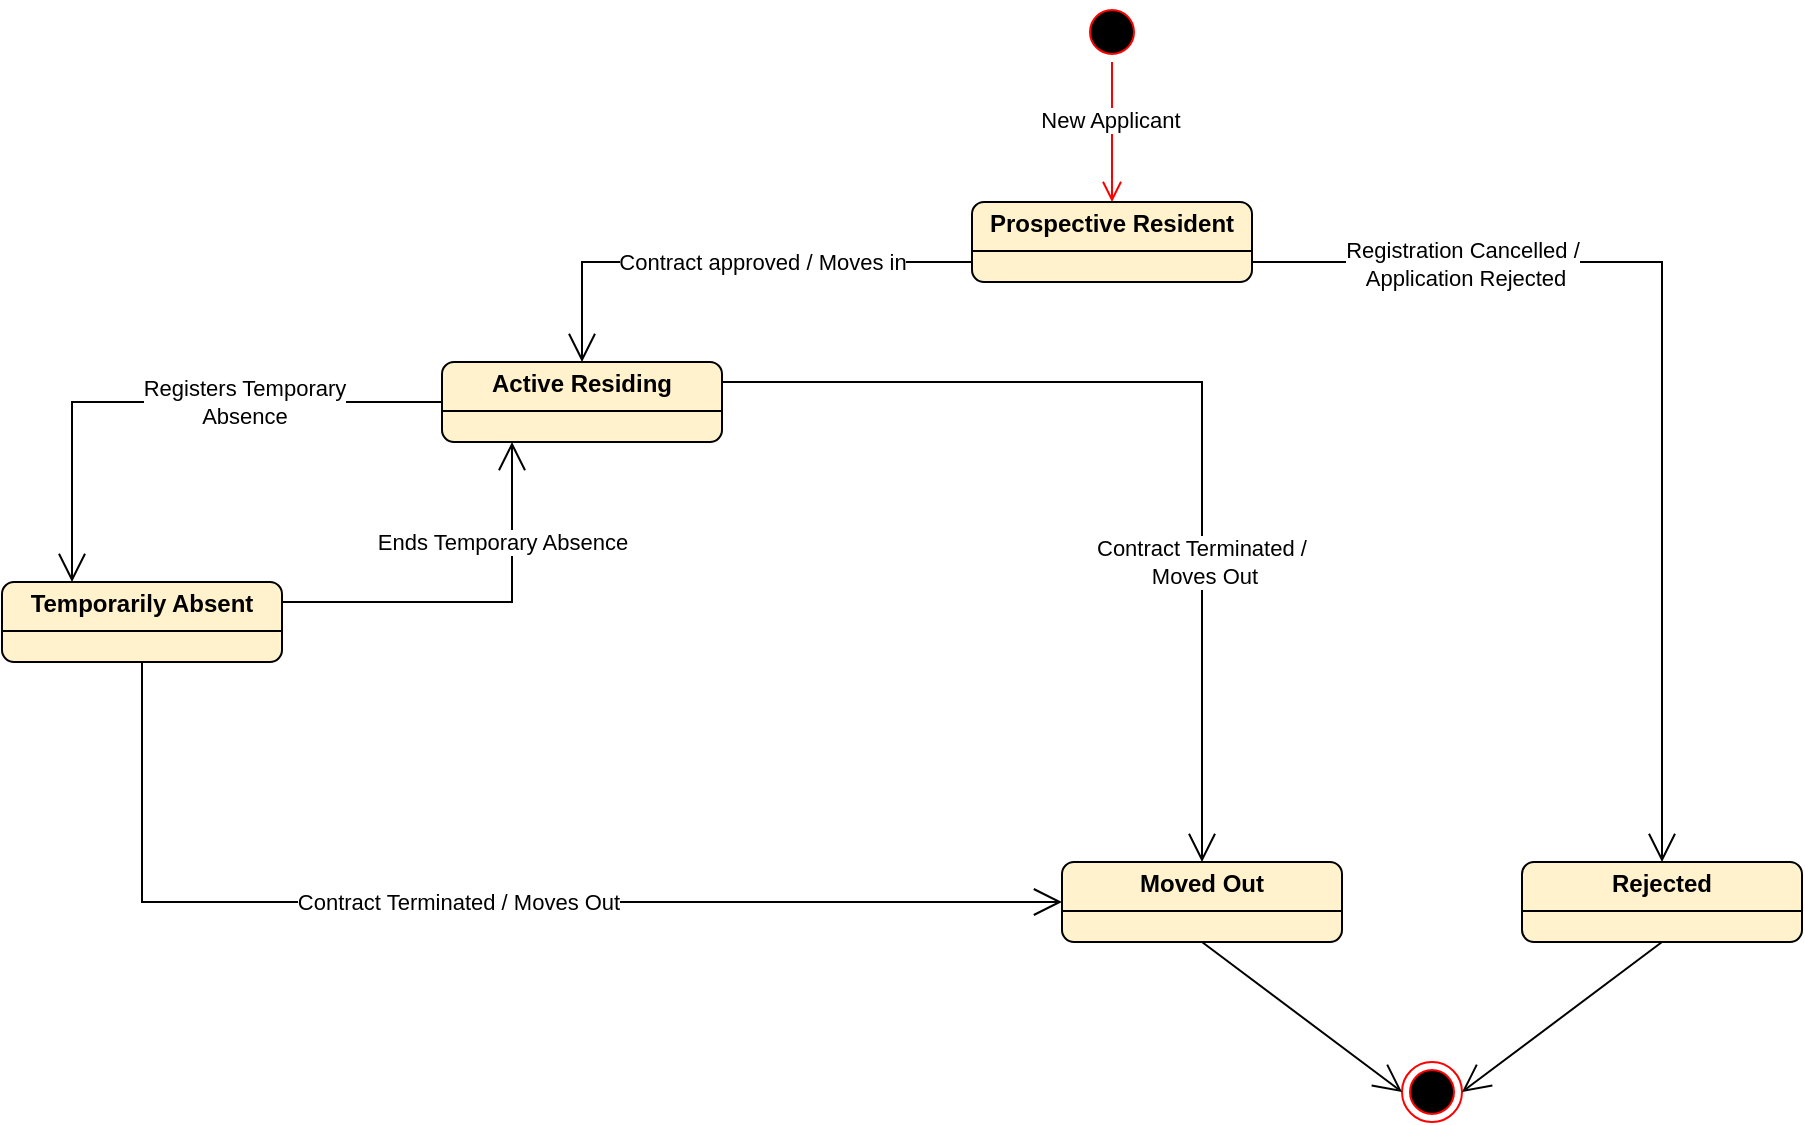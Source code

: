 <mxfile version="27.1.3">
  <diagram name="Trang-1" id="gt23MECRmC9eGhrMP80W">
    <mxGraphModel dx="1815" dy="562" grid="1" gridSize="10" guides="1" tooltips="1" connect="1" arrows="1" fold="1" page="1" pageScale="1" pageWidth="827" pageHeight="1169" math="0" shadow="0">
      <root>
        <mxCell id="0" />
        <mxCell id="1" parent="0" />
        <mxCell id="2EM5L-1oZQc2lYcwiExf-1" value="" style="ellipse;html=1;shape=startState;fillColor=#000000;strokeColor=#ff0000;" parent="1" vertex="1">
          <mxGeometry x="-30" y="80" width="30" height="30" as="geometry" />
        </mxCell>
        <mxCell id="2EM5L-1oZQc2lYcwiExf-2" value="" style="edgeStyle=orthogonalEdgeStyle;html=1;verticalAlign=bottom;endArrow=open;endSize=8;strokeColor=#ff0000;rounded=0;entryX=0.5;entryY=0;entryDx=0;entryDy=0;" parent="1" source="2EM5L-1oZQc2lYcwiExf-1" target="2EM5L-1oZQc2lYcwiExf-7" edge="1">
          <mxGeometry relative="1" as="geometry">
            <mxPoint x="-15" y="190" as="targetPoint" />
          </mxGeometry>
        </mxCell>
        <mxCell id="2EM5L-1oZQc2lYcwiExf-5" value="New Applicant" style="edgeLabel;html=1;align=center;verticalAlign=middle;resizable=0;points=[];" parent="2EM5L-1oZQc2lYcwiExf-2" vertex="1" connectable="0">
          <mxGeometry x="-0.187" y="-1" relative="1" as="geometry">
            <mxPoint as="offset" />
          </mxGeometry>
        </mxCell>
        <mxCell id="2EM5L-1oZQc2lYcwiExf-7" value="&lt;p style=&quot;margin:0px;margin-top:4px;text-align:center;&quot;&gt;&lt;b&gt;Prospective Resident&lt;/b&gt;&lt;/p&gt;&lt;hr size=&quot;1&quot; style=&quot;border-style:solid;&quot;&gt;&lt;div style=&quot;height:2px;&quot;&gt;&lt;/div&gt;" style="verticalAlign=top;align=left;overflow=fill;html=1;whiteSpace=wrap;rounded=1;fillColor=#fff2cc;strokeColor=light-dark(#000000, #6d5100);" parent="1" vertex="1">
          <mxGeometry x="-85" y="180" width="140" height="40" as="geometry" />
        </mxCell>
        <mxCell id="2EM5L-1oZQc2lYcwiExf-9" value="&lt;p style=&quot;margin:0px;margin-top:4px;text-align:center;&quot;&gt;&lt;b&gt;Active Residing&lt;/b&gt;&lt;/p&gt;&lt;hr size=&quot;1&quot; style=&quot;border-style:solid;&quot;&gt;&lt;div style=&quot;height:2px;&quot;&gt;&lt;/div&gt;" style="verticalAlign=top;align=left;overflow=fill;html=1;whiteSpace=wrap;rounded=1;fillColor=#fff2cc;strokeColor=light-dark(#000000, #6d5100);" parent="1" vertex="1">
          <mxGeometry x="-350" y="260" width="140" height="40" as="geometry" />
        </mxCell>
        <mxCell id="2EM5L-1oZQc2lYcwiExf-10" value="&lt;p style=&quot;margin:0px;margin-top:4px;text-align:center;&quot;&gt;&lt;b&gt;Temporarily Absent&lt;/b&gt;&lt;/p&gt;&lt;hr size=&quot;1&quot; style=&quot;border-style:solid;&quot;&gt;&lt;div style=&quot;height:2px;&quot;&gt;&lt;/div&gt;" style="verticalAlign=top;align=left;overflow=fill;html=1;whiteSpace=wrap;rounded=1;fillColor=#fff2cc;strokeColor=light-dark(#000000, #6d5100);" parent="1" vertex="1">
          <mxGeometry x="-570" y="370" width="140" height="40" as="geometry" />
        </mxCell>
        <mxCell id="2EM5L-1oZQc2lYcwiExf-12" value="&lt;p style=&quot;margin:0px;margin-top:4px;text-align:center;&quot;&gt;&lt;b&gt;Moved Out&lt;/b&gt;&lt;/p&gt;&lt;hr size=&quot;1&quot; style=&quot;border-style:solid;&quot;&gt;&lt;div style=&quot;height:2px;&quot;&gt;&lt;/div&gt;" style="verticalAlign=top;align=left;overflow=fill;html=1;whiteSpace=wrap;rounded=1;fillColor=#fff2cc;strokeColor=light-dark(#000000, #6d5100);" parent="1" vertex="1">
          <mxGeometry x="-40" y="510" width="140" height="40" as="geometry" />
        </mxCell>
        <mxCell id="2EM5L-1oZQc2lYcwiExf-13" value="&lt;p style=&quot;margin:0px;margin-top:4px;text-align:center;&quot;&gt;&lt;b&gt;Rejected&lt;/b&gt;&lt;/p&gt;&lt;hr size=&quot;1&quot; style=&quot;border-style:solid;&quot;&gt;&lt;div style=&quot;height:2px;&quot;&gt;&lt;/div&gt;" style="verticalAlign=top;align=left;overflow=fill;html=1;whiteSpace=wrap;rounded=1;fillColor=#fff2cc;strokeColor=light-dark(#000000, #6d5100);" parent="1" vertex="1">
          <mxGeometry x="190" y="510" width="140" height="40" as="geometry" />
        </mxCell>
        <mxCell id="2EM5L-1oZQc2lYcwiExf-14" value="" style="endArrow=open;endFill=1;endSize=12;html=1;rounded=0;exitX=0;exitY=0.75;exitDx=0;exitDy=0;entryX=0.5;entryY=0;entryDx=0;entryDy=0;" parent="1" source="2EM5L-1oZQc2lYcwiExf-7" target="2EM5L-1oZQc2lYcwiExf-9" edge="1">
          <mxGeometry width="160" relative="1" as="geometry">
            <mxPoint x="-70" y="300" as="sourcePoint" />
            <mxPoint x="90" y="300" as="targetPoint" />
            <Array as="points">
              <mxPoint x="-280" y="210" />
            </Array>
          </mxGeometry>
        </mxCell>
        <mxCell id="2EM5L-1oZQc2lYcwiExf-15" value="Contract approved / Moves in" style="edgeLabel;html=1;align=center;verticalAlign=middle;resizable=0;points=[];" parent="2EM5L-1oZQc2lYcwiExf-14" vertex="1" connectable="0">
          <mxGeometry x="-0.028" y="3" relative="1" as="geometry">
            <mxPoint x="14" y="-3" as="offset" />
          </mxGeometry>
        </mxCell>
        <mxCell id="2EM5L-1oZQc2lYcwiExf-16" value="" style="endArrow=open;endFill=1;endSize=12;html=1;rounded=0;exitX=1;exitY=0.75;exitDx=0;exitDy=0;" parent="1" source="2EM5L-1oZQc2lYcwiExf-7" target="2EM5L-1oZQc2lYcwiExf-13" edge="1">
          <mxGeometry width="160" relative="1" as="geometry">
            <mxPoint x="315" y="250" as="sourcePoint" />
            <mxPoint x="120" y="300" as="targetPoint" />
            <Array as="points">
              <mxPoint x="260" y="210" />
            </Array>
          </mxGeometry>
        </mxCell>
        <mxCell id="2EM5L-1oZQc2lYcwiExf-17" value="Registration Cancelled /&lt;div&gt;&amp;nbsp;Application Rejected&lt;/div&gt;" style="edgeLabel;html=1;align=center;verticalAlign=middle;resizable=0;points=[];" parent="2EM5L-1oZQc2lYcwiExf-16" vertex="1" connectable="0">
          <mxGeometry x="-0.028" y="3" relative="1" as="geometry">
            <mxPoint x="-103" y="-40" as="offset" />
          </mxGeometry>
        </mxCell>
        <mxCell id="2EM5L-1oZQc2lYcwiExf-20" value="" style="endArrow=open;endFill=1;endSize=12;html=1;rounded=0;exitX=1;exitY=0.25;exitDx=0;exitDy=0;entryX=0.5;entryY=0;entryDx=0;entryDy=0;" parent="1" source="2EM5L-1oZQc2lYcwiExf-9" target="2EM5L-1oZQc2lYcwiExf-12" edge="1">
          <mxGeometry width="160" relative="1" as="geometry">
            <mxPoint x="-120" y="290" as="sourcePoint" />
            <mxPoint x="109" y="590" as="targetPoint" />
            <Array as="points">
              <mxPoint x="30" y="270" />
            </Array>
          </mxGeometry>
        </mxCell>
        <mxCell id="2EM5L-1oZQc2lYcwiExf-21" value="Contract Terminated /&amp;nbsp;&lt;div&gt;Moves Out&lt;/div&gt;" style="edgeLabel;html=1;align=center;verticalAlign=middle;resizable=0;points=[];" parent="2EM5L-1oZQc2lYcwiExf-20" vertex="1" connectable="0">
          <mxGeometry x="-0.028" y="3" relative="1" as="geometry">
            <mxPoint x="7" y="93" as="offset" />
          </mxGeometry>
        </mxCell>
        <mxCell id="2EM5L-1oZQc2lYcwiExf-24" value="" style="endArrow=open;endFill=1;endSize=12;html=1;rounded=0;exitX=0.5;exitY=1;exitDx=0;exitDy=0;entryX=0;entryY=0.5;entryDx=0;entryDy=0;" parent="1" source="2EM5L-1oZQc2lYcwiExf-10" target="2EM5L-1oZQc2lYcwiExf-12" edge="1">
          <mxGeometry width="160" relative="1" as="geometry">
            <mxPoint x="-155" y="410" as="sourcePoint" />
            <mxPoint x="-60" y="490" as="targetPoint" />
            <Array as="points">
              <mxPoint x="-500" y="530" />
            </Array>
          </mxGeometry>
        </mxCell>
        <mxCell id="2EM5L-1oZQc2lYcwiExf-25" value="Contract Terminated / Moves Out" style="edgeLabel;html=1;align=center;verticalAlign=middle;resizable=0;points=[];" parent="2EM5L-1oZQc2lYcwiExf-24" vertex="1" connectable="0">
          <mxGeometry x="-0.028" y="3" relative="1" as="geometry">
            <mxPoint x="-4" y="3" as="offset" />
          </mxGeometry>
        </mxCell>
        <mxCell id="2EM5L-1oZQc2lYcwiExf-26" value="" style="ellipse;html=1;shape=endState;fillColor=#000000;strokeColor=#ff0000;" parent="1" vertex="1">
          <mxGeometry x="130" y="610" width="30" height="30" as="geometry" />
        </mxCell>
        <mxCell id="2EM5L-1oZQc2lYcwiExf-27" value="" style="endArrow=open;endFill=1;endSize=12;html=1;rounded=0;exitX=0.5;exitY=1;exitDx=0;exitDy=0;entryX=0;entryY=0.5;entryDx=0;entryDy=0;" parent="1" source="2EM5L-1oZQc2lYcwiExf-12" target="2EM5L-1oZQc2lYcwiExf-26" edge="1">
          <mxGeometry width="160" relative="1" as="geometry">
            <mxPoint x="30" y="560" as="sourcePoint" />
            <mxPoint x="145" y="660" as="targetPoint" />
            <Array as="points" />
          </mxGeometry>
        </mxCell>
        <mxCell id="2EM5L-1oZQc2lYcwiExf-29" value="" style="endArrow=open;endFill=1;endSize=12;html=1;rounded=0;exitX=0.5;exitY=1;exitDx=0;exitDy=0;entryX=1;entryY=0.5;entryDx=0;entryDy=0;" parent="1" source="2EM5L-1oZQc2lYcwiExf-13" target="2EM5L-1oZQc2lYcwiExf-26" edge="1">
          <mxGeometry width="160" relative="1" as="geometry">
            <mxPoint x="250" y="565" as="sourcePoint" />
            <mxPoint x="350" y="640" as="targetPoint" />
            <Array as="points" />
          </mxGeometry>
        </mxCell>
        <mxCell id="2EM5L-1oZQc2lYcwiExf-30" value="" style="endArrow=open;endFill=1;endSize=12;html=1;rounded=0;exitX=0;exitY=0.5;exitDx=0;exitDy=0;entryX=0.25;entryY=0;entryDx=0;entryDy=0;" parent="1" source="2EM5L-1oZQc2lYcwiExf-9" target="2EM5L-1oZQc2lYcwiExf-10" edge="1">
          <mxGeometry width="160" relative="1" as="geometry">
            <mxPoint x="-520" y="230" as="sourcePoint" />
            <mxPoint x="-430" y="300" as="targetPoint" />
            <Array as="points">
              <mxPoint x="-535" y="280" />
            </Array>
          </mxGeometry>
        </mxCell>
        <mxCell id="2EM5L-1oZQc2lYcwiExf-31" value="Registers Temporary&lt;div&gt;Absence&lt;/div&gt;" style="edgeLabel;html=1;align=center;verticalAlign=middle;resizable=0;points=[];" parent="2EM5L-1oZQc2lYcwiExf-30" vertex="1" connectable="0">
          <mxGeometry x="-0.028" y="3" relative="1" as="geometry">
            <mxPoint x="34" y="-3" as="offset" />
          </mxGeometry>
        </mxCell>
        <mxCell id="2EM5L-1oZQc2lYcwiExf-32" value="" style="endArrow=open;endFill=1;endSize=12;html=1;rounded=0;exitX=1;exitY=0.25;exitDx=0;exitDy=0;entryX=0.25;entryY=1;entryDx=0;entryDy=0;" parent="1" source="2EM5L-1oZQc2lYcwiExf-10" target="2EM5L-1oZQc2lYcwiExf-9" edge="1">
          <mxGeometry width="160" relative="1" as="geometry">
            <mxPoint x="-275" y="390" as="sourcePoint" />
            <mxPoint x="-400" y="310" as="targetPoint" />
            <Array as="points">
              <mxPoint x="-315" y="380" />
            </Array>
          </mxGeometry>
        </mxCell>
        <mxCell id="2EM5L-1oZQc2lYcwiExf-33" value="Ends Temporary Absence" style="edgeLabel;html=1;align=center;verticalAlign=middle;resizable=0;points=[];" parent="2EM5L-1oZQc2lYcwiExf-32" vertex="1" connectable="0">
          <mxGeometry x="-0.028" y="3" relative="1" as="geometry">
            <mxPoint x="15" y="-27" as="offset" />
          </mxGeometry>
        </mxCell>
      </root>
    </mxGraphModel>
  </diagram>
</mxfile>
